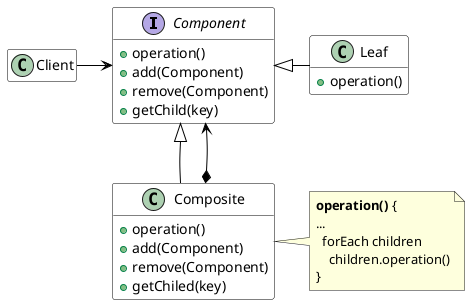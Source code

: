 @startuml
hide empty attributes
hide empty members
skinparam backgroundcolor White
skinparam class {
 ArrowColor Black
 BackgroundColor White
 BorderColor Black
}

interface Component {
 +operation()
 +add(Component)
 +remove(Component)
 +getChild(key)
}
class Client
class Composite {
 +operation()
 +add(Component)
 +remove(Component)
 +getChiled(key)
}
class Leaf {
 +operation()
}

Client -right-> Component
Component <|-right- Leaf
Component <|-- Composite
Composite *--> Component

note right of Composite
  <b>operation()</b> {
  ...
    forEach children
      children.operation()
  }
end note
@enduml
